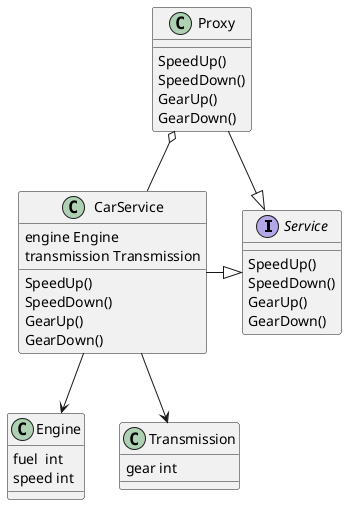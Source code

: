 ```plantuml

@startuml compactor

interface Service{
SpeedUp()
	SpeedDown()
	GearUp()
	GearDown()
	}
class CarService{
    engine Engine
    transmission Transmission
     SpeedUp()
   	SpeedDown()
   	GearUp()
   	GearDown()
}
class Proxy{
    SpeedUp()
	SpeedDown()
	GearUp()
	GearDown()
}
class Engine{
    fuel  int
	speed int
}
class Transmission{
gear int
}
CarService -|> Service
Proxy -|> Service
Proxy o-- CarService
CarService --> Engine
CarService --> Transmission


@enduml

```